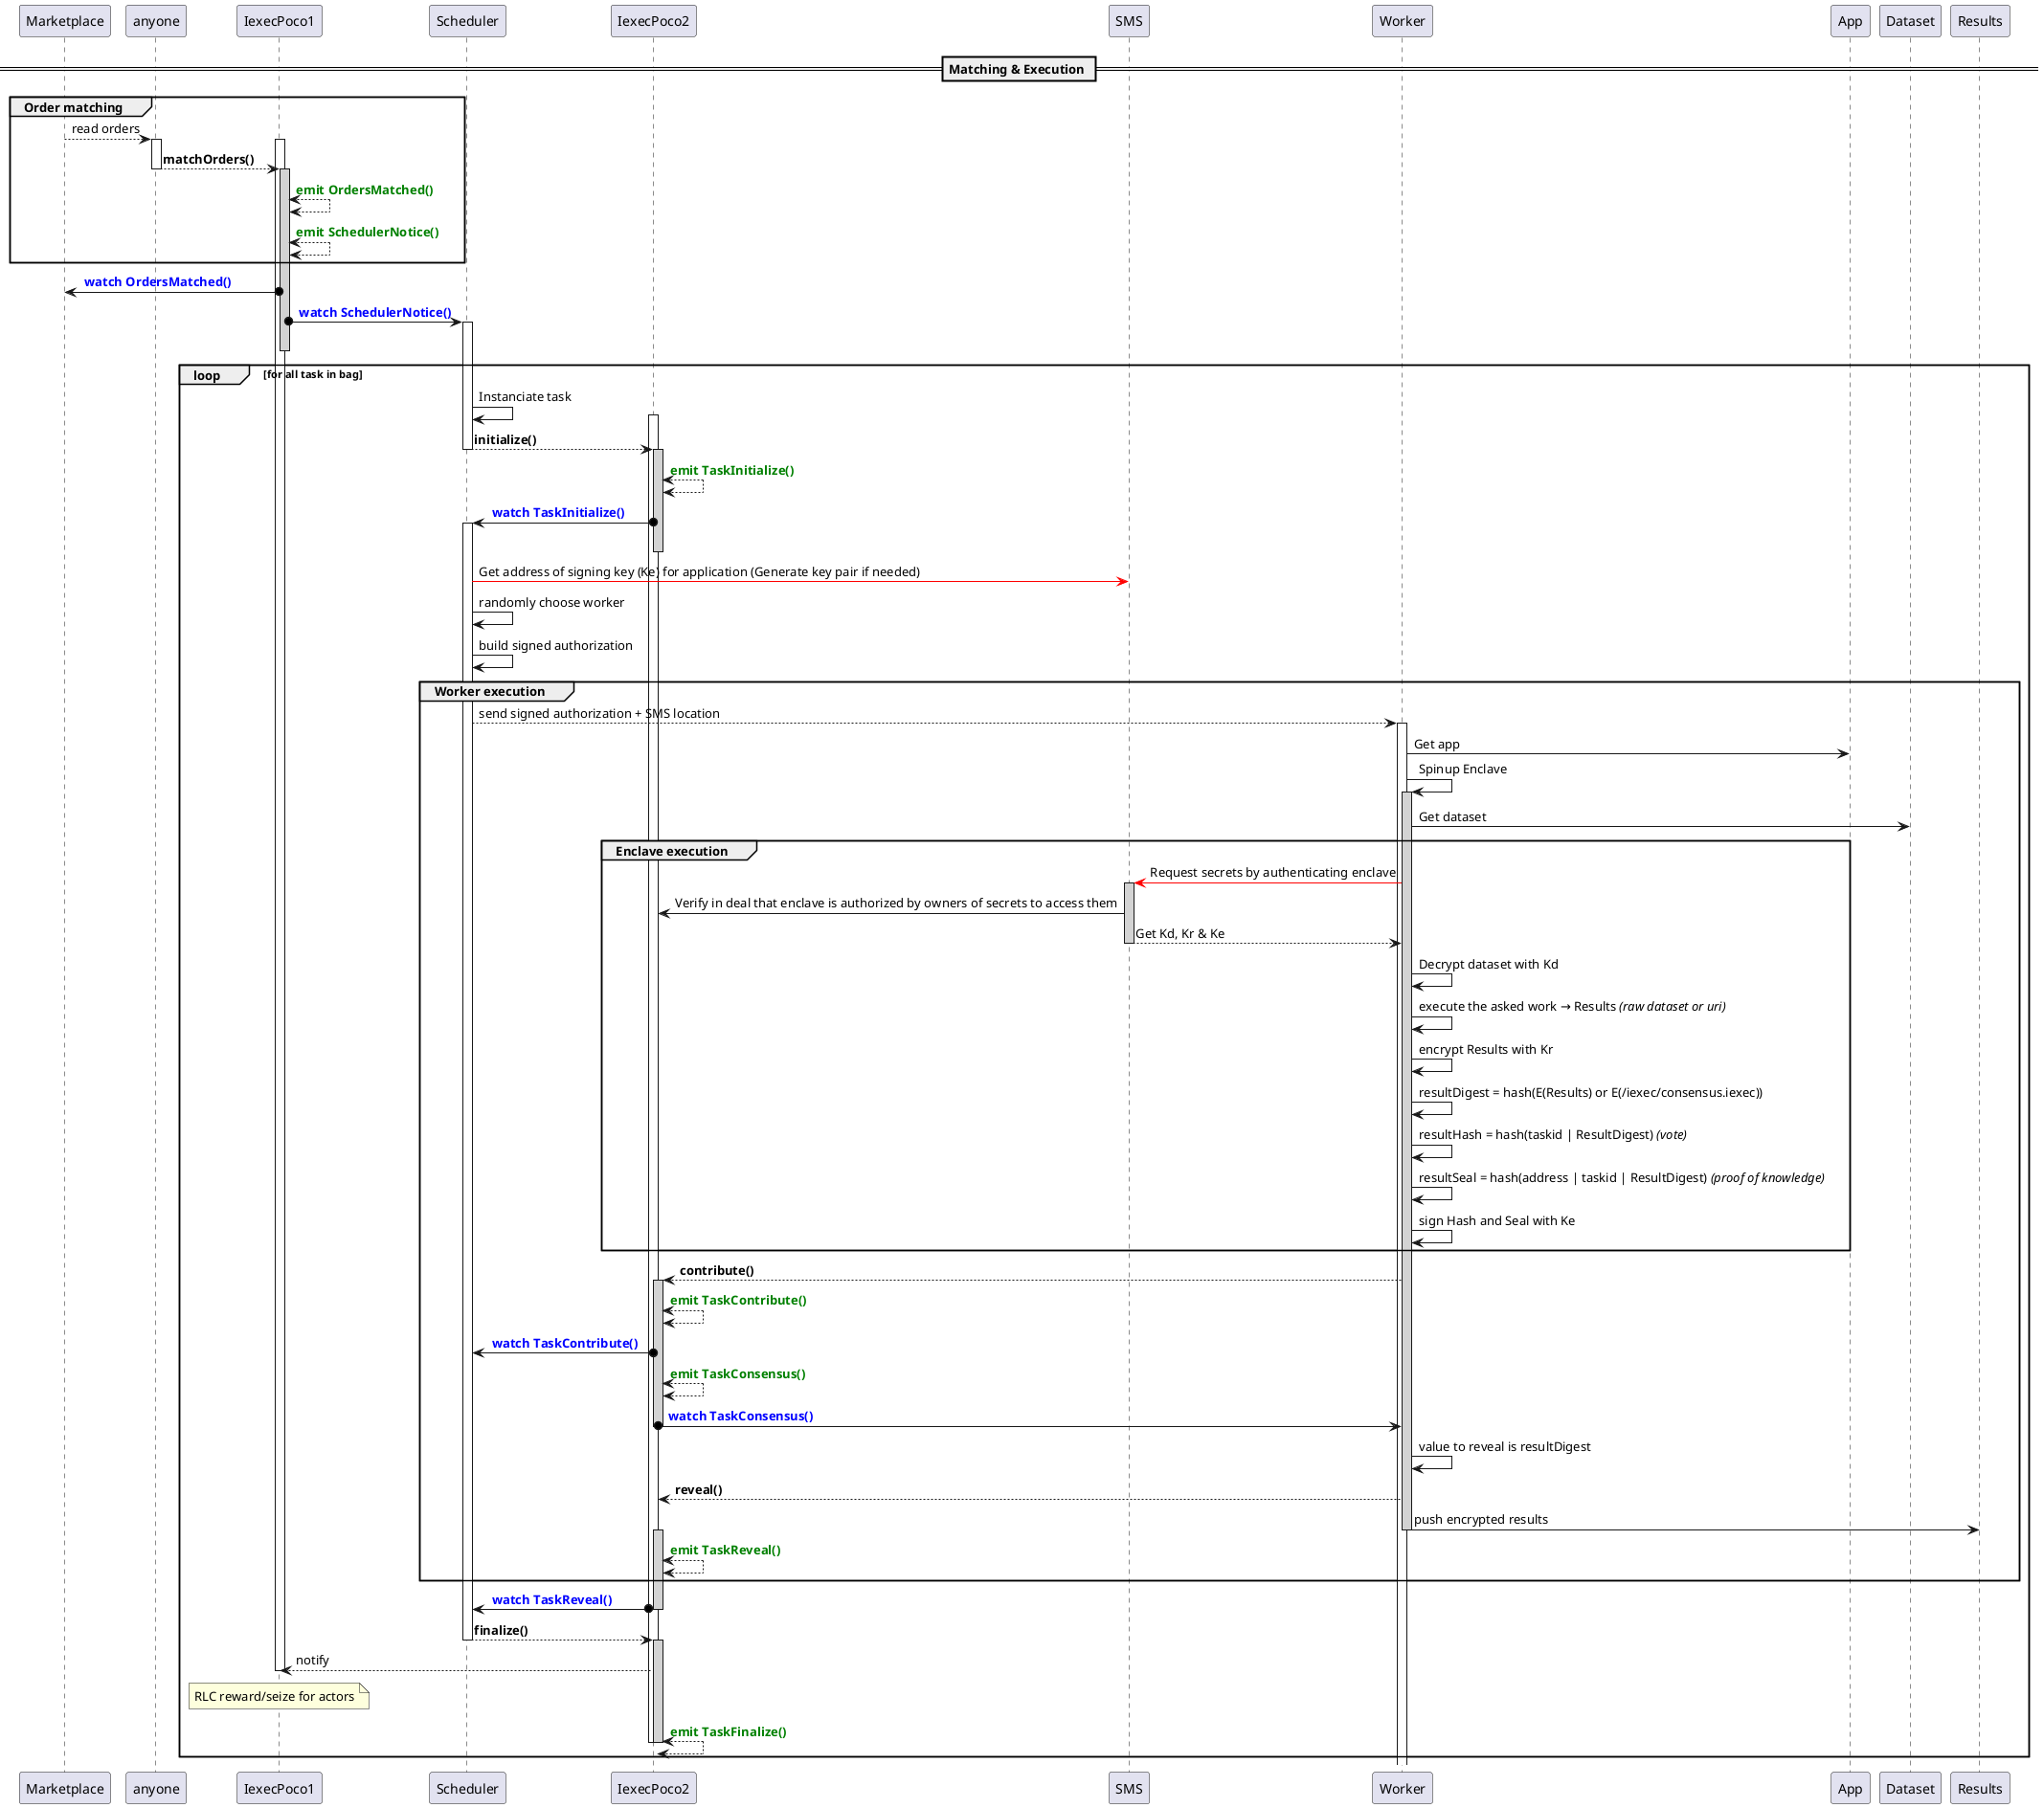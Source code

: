 @startuml

== Matching & Execution ==
group Order matching
	Marketplace --> anyone  : read orders
	activate anyone
	activate IexecPoco1
	anyone --> IexecPoco1 : <b>matchOrders()
	deactivate anyone
	activate IexecPoco1 #lightgrey
	IexecPoco1 <--> IexecPoco1 : <font color=green><b>emit OrdersMatched()
	IexecPoco1 <--> IexecPoco1 : <font color=green><b>emit SchedulerNotice()
end

IexecPoco1 o-> Marketplace : <font color=blue><b> watch OrdersMatched()
IexecPoco1 o-> Scheduler : <font color=blue><b> watch SchedulerNotice()
activate Scheduler
deactivate IexecPoco1

loop for all task in bag
	Scheduler -> Scheduler : Instanciate task
	activate IexecPoco2
	Scheduler --> IexecPoco2 : <b>initialize()
	deactivate Scheduler
	activate IexecPoco2 #lightgrey
	IexecPoco2 <--> IexecPoco2 : <font color=green><b>emit TaskInitialize()
	IexecPoco2 o-> Scheduler : <font color=blue><b> watch TaskInitialize()
	activate Scheduler
	deactivate IexecPoco2
	Scheduler -[#red]> SMS : Get address of signing key (Ke) for application (Generate key pair if needed)
	Scheduler -> Scheduler : randomly choose worker
	Scheduler -> Scheduler : build signed authorization
	group Worker execution
		Scheduler --> Worker : send signed authorization + SMS location
		activate Worker
		Worker  -> App : Get app
		Worker -> Worker : Spinup Enclave
		activate Worker #lightgrey
		Worker -> Dataset : Get dataset
		group Enclave execution
            Worker -[#red]> SMS : Request secrets by authenticating enclave
            activate SMS #lightgrey
            SMS -> IexecPoco2: Verify in deal that enclave is authorized by owners of secrets to access them
            SMS --> Worker: Get Kd, Kr & Ke
            deactivate SMS
		    Worker -> Worker : Decrypt dataset with Kd
			Worker -> Worker : execute the asked work → Results //(raw dataset or uri)//
			Worker -> Worker : encrypt Results with Kr
			Worker -> Worker : resultDigest = hash(E(Results) or E(/iexec/consensus.iexec))
			Worker -> Worker : resultHash = hash(taskid | ResultDigest) //(vote)//
			Worker -> Worker : resultSeal = hash(address | taskid | ResultDigest) //(proof of knowledge)//
			Worker -> Worker : sign Hash and Seal with Ke
		end 
		Worker --> IexecPoco2 : <b>contribute()
		activate IexecPoco2 #lightgrey
		IexecPoco2 <--> IexecPoco2 : <font color=green><b>emit TaskContribute()
		IexecPoco2 o-> Scheduler : <font color=blue><b> watch TaskContribute()
		IexecPoco2 <--> IexecPoco2 : <font color=green><b>emit TaskConsensus()
		IexecPoco2 o-> Worker : <font color=blue><b> watch TaskConsensus()
		deactivate IexecPoco2
		Worker -> Worker : value to reveal is resultDigest
		Worker --> IexecPoco2 : <b>reveal()
		Worker -> Results : push encrypted results
		deactivate  Worker
		activate IexecPoco2 #lightgrey
		IexecPoco2 <--> IexecPoco2 : <font color=green><b>emit TaskReveal()
		end
	IexecPoco2 o-> Scheduler : <font color=blue><b> watch TaskReveal()
	deactivate IexecPoco2
	Scheduler --> IexecPoco2 : <b>finalize()
	deactivate Scheduler
	activate IexecPoco2 #lightgrey
	IexecPoco2 --> IexecPoco1 : notify
	note over IexecPoco1 : RLC reward/seize for actors
	deactivate IexecPoco1
	IexecPoco2 <--> IexecPoco2 : <font color=green><b>emit TaskFinalize()
	deactivate IexecPoco2
	deactivate IexecPoco2
end
@enduml
